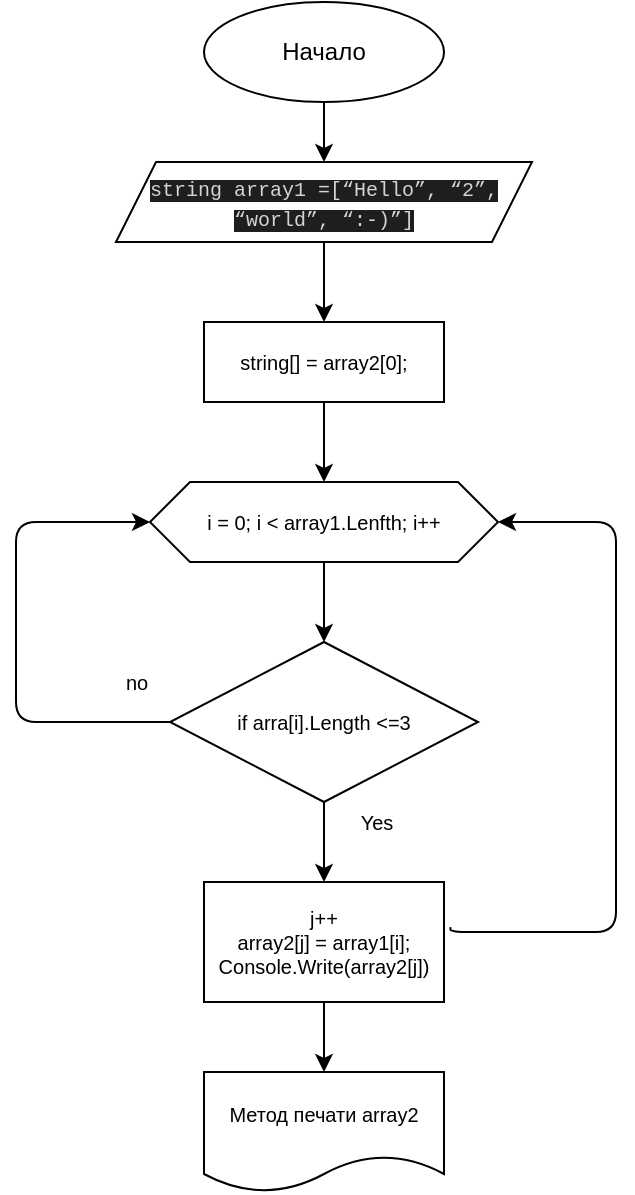 <mxfile>
    <diagram id="06g1AqxTbiKSaPtFuU-4" name="Страница 1">
        <mxGraphModel dx="363" dy="178" grid="1" gridSize="10" guides="1" tooltips="1" connect="1" arrows="1" fold="1" page="1" pageScale="1" pageWidth="827" pageHeight="1169" math="0" shadow="0">
            <root>
                <mxCell id="0"/>
                <mxCell id="1" parent="0"/>
                <mxCell id="4" value="" style="edgeStyle=none;html=1;" edge="1" parent="1" source="2" target="3">
                    <mxGeometry relative="1" as="geometry"/>
                </mxCell>
                <mxCell id="2" value="Начало" style="ellipse;whiteSpace=wrap;html=1;" vertex="1" parent="1">
                    <mxGeometry x="354" y="20" width="120" height="50" as="geometry"/>
                </mxCell>
                <mxCell id="7" value="" style="edgeStyle=none;html=1;fontSize=10;" edge="1" parent="1" source="3" target="6">
                    <mxGeometry relative="1" as="geometry"/>
                </mxCell>
                <mxCell id="3" value="&lt;span style=&quot;color: rgb(212, 212, 212); font-family: Consolas, &amp;quot;Courier New&amp;quot;, monospace; font-size: 10px; font-style: normal; font-variant-ligatures: normal; font-variant-caps: normal; font-weight: 400; letter-spacing: normal; orphans: 2; text-align: center; text-indent: 0px; text-transform: none; widows: 2; word-spacing: 0px; -webkit-text-stroke-width: 0px; background-color: rgb(30, 30, 30); text-decoration-thickness: initial; text-decoration-style: initial; text-decoration-color: initial; float: none; display: inline !important;&quot;&gt;string array1 =[“Hello”, “2”, “world”, “:-)”]&lt;/span&gt;" style="shape=parallelogram;perimeter=parallelogramPerimeter;whiteSpace=wrap;html=1;fixedSize=1;" vertex="1" parent="1">
                    <mxGeometry x="310" y="100" width="208" height="40" as="geometry"/>
                </mxCell>
                <mxCell id="11" value="" style="edgeStyle=none;html=1;fontSize=10;" edge="1" parent="1" source="5" target="9">
                    <mxGeometry relative="1" as="geometry"/>
                </mxCell>
                <mxCell id="5" value="i = 0; i &amp;lt; array1.Lenfth; i++" style="shape=hexagon;perimeter=hexagonPerimeter2;whiteSpace=wrap;html=1;fixedSize=1;fontSize=10;" vertex="1" parent="1">
                    <mxGeometry x="327" y="260" width="174" height="40" as="geometry"/>
                </mxCell>
                <mxCell id="8" value="" style="edgeStyle=none;html=1;fontSize=10;" edge="1" parent="1" source="6" target="5">
                    <mxGeometry relative="1" as="geometry"/>
                </mxCell>
                <mxCell id="6" value="string[] = array2[0];" style="rounded=0;whiteSpace=wrap;html=1;fontSize=10;" vertex="1" parent="1">
                    <mxGeometry x="354" y="180" width="120" height="40" as="geometry"/>
                </mxCell>
                <mxCell id="14" value="" style="edgeStyle=none;html=1;fontSize=10;" edge="1" parent="1" source="9">
                    <mxGeometry relative="1" as="geometry">
                        <mxPoint x="414" y="460" as="targetPoint"/>
                    </mxGeometry>
                </mxCell>
                <mxCell id="19" style="edgeStyle=orthogonalEdgeStyle;html=1;entryX=0;entryY=0.5;entryDx=0;entryDy=0;fontSize=10;" edge="1" parent="1" source="9" target="5">
                    <mxGeometry relative="1" as="geometry">
                        <Array as="points">
                            <mxPoint x="260" y="380"/>
                            <mxPoint x="260" y="280"/>
                        </Array>
                    </mxGeometry>
                </mxCell>
                <mxCell id="9" value="if arra[i].Length &amp;lt;=3" style="rhombus;whiteSpace=wrap;html=1;fontSize=10;" vertex="1" parent="1">
                    <mxGeometry x="337" y="340" width="154" height="80" as="geometry"/>
                </mxCell>
                <mxCell id="23" value="" style="edgeStyle=orthogonalEdgeStyle;html=1;fontSize=10;" edge="1" parent="1" source="12" target="21">
                    <mxGeometry relative="1" as="geometry"/>
                </mxCell>
                <mxCell id="12" value="j++&lt;br&gt;array2[j] = array1[i];&lt;br&gt;Console.Write(array2[j])" style="rounded=0;whiteSpace=wrap;html=1;fontSize=10;" vertex="1" parent="1">
                    <mxGeometry x="354" y="460" width="120" height="60" as="geometry"/>
                </mxCell>
                <mxCell id="18" style="edgeStyle=orthogonalEdgeStyle;html=1;entryX=1;entryY=0.5;entryDx=0;entryDy=0;fontSize=10;exitX=1.027;exitY=0.376;exitDx=0;exitDy=0;exitPerimeter=0;" edge="1" parent="1" source="12" target="5">
                    <mxGeometry relative="1" as="geometry">
                        <mxPoint x="525.962" y="485.048" as="sourcePoint"/>
                        <Array as="points">
                            <mxPoint x="477" y="485"/>
                            <mxPoint x="560" y="485"/>
                            <mxPoint x="560" y="280"/>
                        </Array>
                    </mxGeometry>
                </mxCell>
                <mxCell id="15" value="Yes" style="text;html=1;align=center;verticalAlign=middle;resizable=0;points=[];autosize=1;strokeColor=none;fillColor=none;fontSize=10;" vertex="1" parent="1">
                    <mxGeometry x="420" y="415" width="40" height="30" as="geometry"/>
                </mxCell>
                <mxCell id="20" value="no" style="text;html=1;align=center;verticalAlign=middle;resizable=0;points=[];autosize=1;strokeColor=none;fillColor=none;fontSize=10;" vertex="1" parent="1">
                    <mxGeometry x="305" y="345" width="30" height="30" as="geometry"/>
                </mxCell>
                <mxCell id="21" value="Метод печати array2" style="shape=document;whiteSpace=wrap;html=1;boundedLbl=1;fontSize=10;" vertex="1" parent="1">
                    <mxGeometry x="354" y="555" width="120" height="60" as="geometry"/>
                </mxCell>
            </root>
        </mxGraphModel>
    </diagram>
</mxfile>